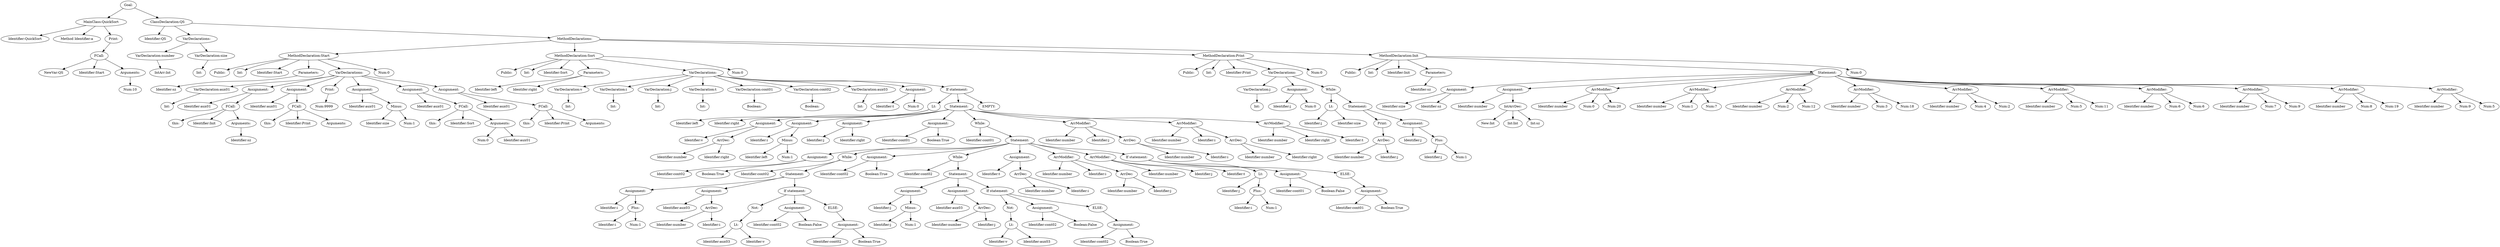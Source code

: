 digraph {
n0 [label="Goal:"];
n1 [label="MainClass:QuickSort"];
n2 [label="Identifier:QuickSort"];
n1 -> n2
n3 [label="Method Identifier:a"];
n1 -> n3
n4 [label="Print:"];
n5 [label="FCall:"];
n6 [label="NewVar:QS"];
n5 -> n6
n7 [label="Identifier:Start"];
n5 -> n7
n8 [label="Arguments:"];
n9 [label="Num:10"];
n8 -> n9
n5 -> n8
n4 -> n5
n1 -> n4
n0 -> n1
n10 [label="ClassDeclaration:QS"];
n11 [label="Identifier:QS"];
n10 -> n11
n12 [label="VarDeclarations:"];
n13 [label="VarDeclaration:number"];
n14 [label="IntArr:Int"];
n13 -> n14
n12 -> n13
n15 [label="VarDeclaration:size"];
n16 [label="Int:"];
n15 -> n16
n12 -> n15
n10 -> n12
n17 [label="MethodDeclarations:"];
n18 [label="MethodDeclaration:Start"];
n19 [label="Public:"];
n18 -> n19
n20 [label="Int:"];
n18 -> n20
n21 [label="Identifier:Start"];
n18 -> n21
n22 [label="Parameters:"];
n23 [label="Identifier:sz"];
n22 -> n23
n18 -> n22
n24 [label="VarDeclarations:"];
n25 [label="VarDeclaration:aux01"];
n26 [label="Int:"];
n25 -> n26
n24 -> n25
n27 [label="Assignment:"];
n28 [label="Identifier:aux01"];
n27 -> n28
n29 [label="FCall:"];
n30 [label="this:"];
n29 -> n30
n31 [label="Identifier:Init"];
n29 -> n31
n32 [label="Arguments:"];
n33 [label="Identifier:sz"];
n32 -> n33
n29 -> n32
n27 -> n29
n24 -> n27
n34 [label="Assignment:"];
n35 [label="Identifier:aux01"];
n34 -> n35
n36 [label="FCall:"];
n37 [label="this:"];
n36 -> n37
n38 [label="Identifier:Print"];
n36 -> n38
n39 [label="Arguments:"];
n36 -> n39
n34 -> n36
n24 -> n34
n40 [label="Print:"];
n41 [label="Num:9999"];
n40 -> n41
n24 -> n40
n42 [label="Assignment:"];
n43 [label="Identifier:aux01"];
n42 -> n43
n44 [label="Minus:"];
n45 [label="Identifier:size"];
n44 -> n45
n46 [label="Num:1"];
n44 -> n46
n42 -> n44
n24 -> n42
n47 [label="Assignment:"];
n48 [label="Identifier:aux01"];
n47 -> n48
n49 [label="FCall:"];
n50 [label="this:"];
n49 -> n50
n51 [label="Identifier:Sort"];
n49 -> n51
n52 [label="Arguments:"];
n53 [label="Num:0"];
n52 -> n53
n54 [label="Identifier:aux01"];
n52 -> n54
n49 -> n52
n47 -> n49
n24 -> n47
n55 [label="Assignment:"];
n56 [label="Identifier:aux01"];
n55 -> n56
n57 [label="FCall:"];
n58 [label="this:"];
n57 -> n58
n59 [label="Identifier:Print"];
n57 -> n59
n60 [label="Arguments:"];
n57 -> n60
n55 -> n57
n24 -> n55
n18 -> n24
n61 [label="Num:0"];
n18 -> n61
n17 -> n18
n62 [label="MethodDeclaration:Sort"];
n63 [label="Public:"];
n62 -> n63
n64 [label="Int:"];
n62 -> n64
n65 [label="Identifier:Sort"];
n62 -> n65
n66 [label="Parameters:"];
n67 [label="Identifier:left"];
n66 -> n67
n68 [label="Identifer:right"];
n66 -> n68
n62 -> n66
n69 [label="VarDeclarations:"];
n70 [label="VarDeclaration:v"];
n71 [label="Int:"];
n70 -> n71
n69 -> n70
n72 [label="VarDeclaration:i"];
n73 [label="Int:"];
n72 -> n73
n69 -> n72
n74 [label="VarDeclaration:j"];
n75 [label="Int:"];
n74 -> n75
n69 -> n74
n76 [label="VarDeclaration:t"];
n77 [label="Int:"];
n76 -> n77
n69 -> n76
n78 [label="VarDeclaration:cont01"];
n79 [label="Boolean:"];
n78 -> n79
n69 -> n78
n80 [label="VarDeclaration:cont02"];
n81 [label="Boolean:"];
n80 -> n81
n69 -> n80
n82 [label="VarDeclaration:aux03"];
n83 [label="Int:"];
n82 -> n83
n69 -> n82
n84 [label="Assignment:"];
n85 [label="Identifier:t"];
n84 -> n85
n86 [label="Num:0"];
n84 -> n86
n69 -> n84
n87 [label="If statement:"];
n88 [label="Lt:"];
n89 [label="Identifier:left"];
n88 -> n89
n90 [label="Identifier:right"];
n88 -> n90
n87 -> n88
n91 [label="Statement:"];
n92 [label="Assignment:"];
n93 [label="Identifier:v"];
n92 -> n93
n94 [label="ArrDec:"];
n95 [label="Identifier:number"];
n94 -> n95
n96 [label="Identifier:right"];
n94 -> n96
n92 -> n94
n91 -> n92
n97 [label="Assignment:"];
n98 [label="Identifier:i"];
n97 -> n98
n99 [label="Minus:"];
n100 [label="Identifier:left"];
n99 -> n100
n101 [label="Num:1"];
n99 -> n101
n97 -> n99
n91 -> n97
n102 [label="Assignment:"];
n103 [label="Identifier:j"];
n102 -> n103
n104 [label="Identifier:right"];
n102 -> n104
n91 -> n102
n105 [label="Assignment:"];
n106 [label="Identifier:cont01"];
n105 -> n106
n107 [label="Boolean:True"];
n105 -> n107
n91 -> n105
n108 [label="While:"];
n109 [label="Identifier:cont01"];
n108 -> n109
n110 [label="Statement:"];
n111 [label="Assignment:"];
n112 [label="Identifier:cont02"];
n111 -> n112
n113 [label="Boolean:True"];
n111 -> n113
n110 -> n111
n114 [label="While:"];
n115 [label="Identifier:cont02"];
n114 -> n115
n116 [label="Statement:"];
n117 [label="Assignment:"];
n118 [label="Identifier:i"];
n117 -> n118
n119 [label="Plus:"];
n120 [label="Identifier:i"];
n119 -> n120
n121 [label="Num:1"];
n119 -> n121
n117 -> n119
n116 -> n117
n122 [label="Assignment:"];
n123 [label="Identifier:aux03"];
n122 -> n123
n124 [label="ArrDec:"];
n125 [label="Identifier:number"];
n124 -> n125
n126 [label="Identifier:i"];
n124 -> n126
n122 -> n124
n116 -> n122
n127 [label="If statement:"];
n128 [label="Not:"];
n129 [label="Lt:"];
n130 [label="Identifier:aux03"];
n129 -> n130
n131 [label="Identifier:v"];
n129 -> n131
n128 -> n129
n127 -> n128
n132 [label="Assignment:"];
n133 [label="Identifier:cont02"];
n132 -> n133
n134 [label="Boolean:False"];
n132 -> n134
n127 -> n132
n135 [label="ELSE:"];
n136 [label="Assignment:"];
n137 [label="Identifier:cont02"];
n136 -> n137
n138 [label="Boolean:True"];
n136 -> n138
n135 -> n136
n127 -> n135
n116 -> n127
n114 -> n116
n110 -> n114
n139 [label="Assignment:"];
n140 [label="Identifier:cont02"];
n139 -> n140
n141 [label="Boolean:True"];
n139 -> n141
n110 -> n139
n142 [label="While:"];
n143 [label="Identifier:cont02"];
n142 -> n143
n144 [label="Statement:"];
n145 [label="Assignment:"];
n146 [label="Identifier:j"];
n145 -> n146
n147 [label="Minus:"];
n148 [label="Identifier:j"];
n147 -> n148
n149 [label="Num:1"];
n147 -> n149
n145 -> n147
n144 -> n145
n150 [label="Assignment:"];
n151 [label="Identifier:aux03"];
n150 -> n151
n152 [label="ArrDec:"];
n153 [label="Identifier:number"];
n152 -> n153
n154 [label="Identifier:j"];
n152 -> n154
n150 -> n152
n144 -> n150
n155 [label="If statement:"];
n156 [label="Not:"];
n157 [label="Lt:"];
n158 [label="Identifier:v"];
n157 -> n158
n159 [label="Identifier:aux03"];
n157 -> n159
n156 -> n157
n155 -> n156
n160 [label="Assignment:"];
n161 [label="Identifier:cont02"];
n160 -> n161
n162 [label="Boolean:False"];
n160 -> n162
n155 -> n160
n163 [label="ELSE:"];
n164 [label="Assignment:"];
n165 [label="Identifier:cont02"];
n164 -> n165
n166 [label="Boolean:True"];
n164 -> n166
n163 -> n164
n155 -> n163
n144 -> n155
n142 -> n144
n110 -> n142
n167 [label="Assignment:"];
n168 [label="Identifier:t"];
n167 -> n168
n169 [label="ArrDec:"];
n170 [label="Identifier:number"];
n169 -> n170
n171 [label="Identifier:i"];
n169 -> n171
n167 -> n169
n110 -> n167
n172 [label="ArrModifier:"];
n173 [label="Identifier:number"];
n172 -> n173
n174 [label="Identifier:i"];
n172 -> n174
n175 [label="ArrDec:"];
n176 [label="Identifier:number"];
n175 -> n176
n177 [label="Identifier:j"];
n175 -> n177
n172 -> n175
n110 -> n172
n178 [label="ArrModifier:"];
n179 [label="Identifier:number"];
n178 -> n179
n180 [label="Identifier:j"];
n178 -> n180
n181 [label="Identifier:t"];
n178 -> n181
n110 -> n178
n182 [label="If statement:"];
n183 [label="Lt:"];
n184 [label="Identifier:j"];
n183 -> n184
n185 [label="Plus:"];
n186 [label="Identifier:i"];
n185 -> n186
n187 [label="Num:1"];
n185 -> n187
n183 -> n185
n182 -> n183
n188 [label="Assignment:"];
n189 [label="Identifier:cont01"];
n188 -> n189
n190 [label="Boolean:False"];
n188 -> n190
n182 -> n188
n191 [label="ELSE:"];
n192 [label="Assignment:"];
n193 [label="Identifier:cont01"];
n192 -> n193
n194 [label="Boolean:True"];
n192 -> n194
n191 -> n192
n182 -> n191
n110 -> n182
n108 -> n110
n91 -> n108
n195 [label="ArrModifier:"];
n196 [label="Identifier:number"];
n195 -> n196
n197 [label="Identifier:j"];
n195 -> n197
n198 [label="ArrDec:"];
n199 [label="Identifier:number"];
n198 -> n199
n200 [label="Identifier:i"];
n198 -> n200
n195 -> n198
n91 -> n195
n201 [label="ArrModifier:"];
n202 [label="Identifier:number"];
n201 -> n202
n203 [label="Identifier:i"];
n201 -> n203
n204 [label="ArrDec:"];
n205 [label="Identifier:number"];
n204 -> n205
n206 [label="Identifier:right"];
n204 -> n206
n201 -> n204
n91 -> n201
n207 [label="ArrModifier:"];
n208 [label="Identifier:number"];
n207 -> n208
n209 [label="Identifier:right"];
n207 -> n209
n210 [label="Identifier:t"];
n207 -> n210
n91 -> n207
n87 -> n91
n211 [label="EMPTY:"];
n87 -> n211
n69 -> n87
n62 -> n69
n212 [label="Num:0"];
n62 -> n212
n17 -> n62
n213 [label="MethodDeclaration:Print"];
n214 [label="Public:"];
n213 -> n214
n215 [label="Int:"];
n213 -> n215
n216 [label="Identifier:Print"];
n213 -> n216
n217 [label="VarDeclarations:"];
n218 [label="VarDeclaration:j"];
n219 [label="Int:"];
n218 -> n219
n217 -> n218
n220 [label="Assignment:"];
n221 [label="Identifier:j"];
n220 -> n221
n222 [label="Num:0"];
n220 -> n222
n217 -> n220
n223 [label="While:"];
n224 [label="Lt:"];
n225 [label="Identifier:j"];
n224 -> n225
n226 [label="Identifier:size"];
n224 -> n226
n223 -> n224
n227 [label="Statement:"];
n228 [label="Print:"];
n229 [label="ArrDec:"];
n230 [label="Identifier:number"];
n229 -> n230
n231 [label="Identifier:j"];
n229 -> n231
n228 -> n229
n227 -> n228
n232 [label="Assignment:"];
n233 [label="Identifier:j"];
n232 -> n233
n234 [label="Plus:"];
n235 [label="Identifier:j"];
n234 -> n235
n236 [label="Num:1"];
n234 -> n236
n232 -> n234
n227 -> n232
n223 -> n227
n217 -> n223
n213 -> n217
n237 [label="Num:0"];
n213 -> n237
n17 -> n213
n238 [label="MethodDeclaration:Init"];
n239 [label="Public:"];
n238 -> n239
n240 [label="Int:"];
n238 -> n240
n241 [label="Identifier:Init"];
n238 -> n241
n242 [label="Parameters:"];
n243 [label="Identifier:sz"];
n242 -> n243
n238 -> n242
n244 [label="Statement:"];
n245 [label="Assignment:"];
n246 [label="Identifier:size"];
n245 -> n246
n247 [label="Identifier:sz"];
n245 -> n247
n244 -> n245
n248 [label="Assignment:"];
n249 [label="Identifier:number"];
n248 -> n249
n250 [label="IntArrDec:"];
n251 [label="New:Int"];
n250 -> n251
n252 [label="Int:Int"];
n250 -> n252
n253 [label="Int:sz"];
n250 -> n253
n248 -> n250
n244 -> n248
n254 [label="ArrModifier:"];
n255 [label="Identifier:number"];
n254 -> n255
n256 [label="Num:0"];
n254 -> n256
n257 [label="Num:20"];
n254 -> n257
n244 -> n254
n258 [label="ArrModifier:"];
n259 [label="Identifier:number"];
n258 -> n259
n260 [label="Num:1"];
n258 -> n260
n261 [label="Num:7"];
n258 -> n261
n244 -> n258
n262 [label="ArrModifier:"];
n263 [label="Identifier:number"];
n262 -> n263
n264 [label="Num:2"];
n262 -> n264
n265 [label="Num:12"];
n262 -> n265
n244 -> n262
n266 [label="ArrModifier:"];
n267 [label="Identifier:number"];
n266 -> n267
n268 [label="Num:3"];
n266 -> n268
n269 [label="Num:18"];
n266 -> n269
n244 -> n266
n270 [label="ArrModifier:"];
n271 [label="Identifier:number"];
n270 -> n271
n272 [label="Num:4"];
n270 -> n272
n273 [label="Num:2"];
n270 -> n273
n244 -> n270
n274 [label="ArrModifier:"];
n275 [label="Identifier:number"];
n274 -> n275
n276 [label="Num:5"];
n274 -> n276
n277 [label="Num:11"];
n274 -> n277
n244 -> n274
n278 [label="ArrModifier:"];
n279 [label="Identifier:number"];
n278 -> n279
n280 [label="Num:6"];
n278 -> n280
n281 [label="Num:6"];
n278 -> n281
n244 -> n278
n282 [label="ArrModifier:"];
n283 [label="Identifier:number"];
n282 -> n283
n284 [label="Num:7"];
n282 -> n284
n285 [label="Num:9"];
n282 -> n285
n244 -> n282
n286 [label="ArrModifier:"];
n287 [label="Identifier:number"];
n286 -> n287
n288 [label="Num:8"];
n286 -> n288
n289 [label="Num:19"];
n286 -> n289
n244 -> n286
n290 [label="ArrModifier:"];
n291 [label="Identifier:number"];
n290 -> n291
n292 [label="Num:9"];
n290 -> n292
n293 [label="Num:5"];
n290 -> n293
n244 -> n290
n238 -> n244
n294 [label="Num:0"];
n238 -> n294
n17 -> n238
n10 -> n17
n0 -> n10
}
